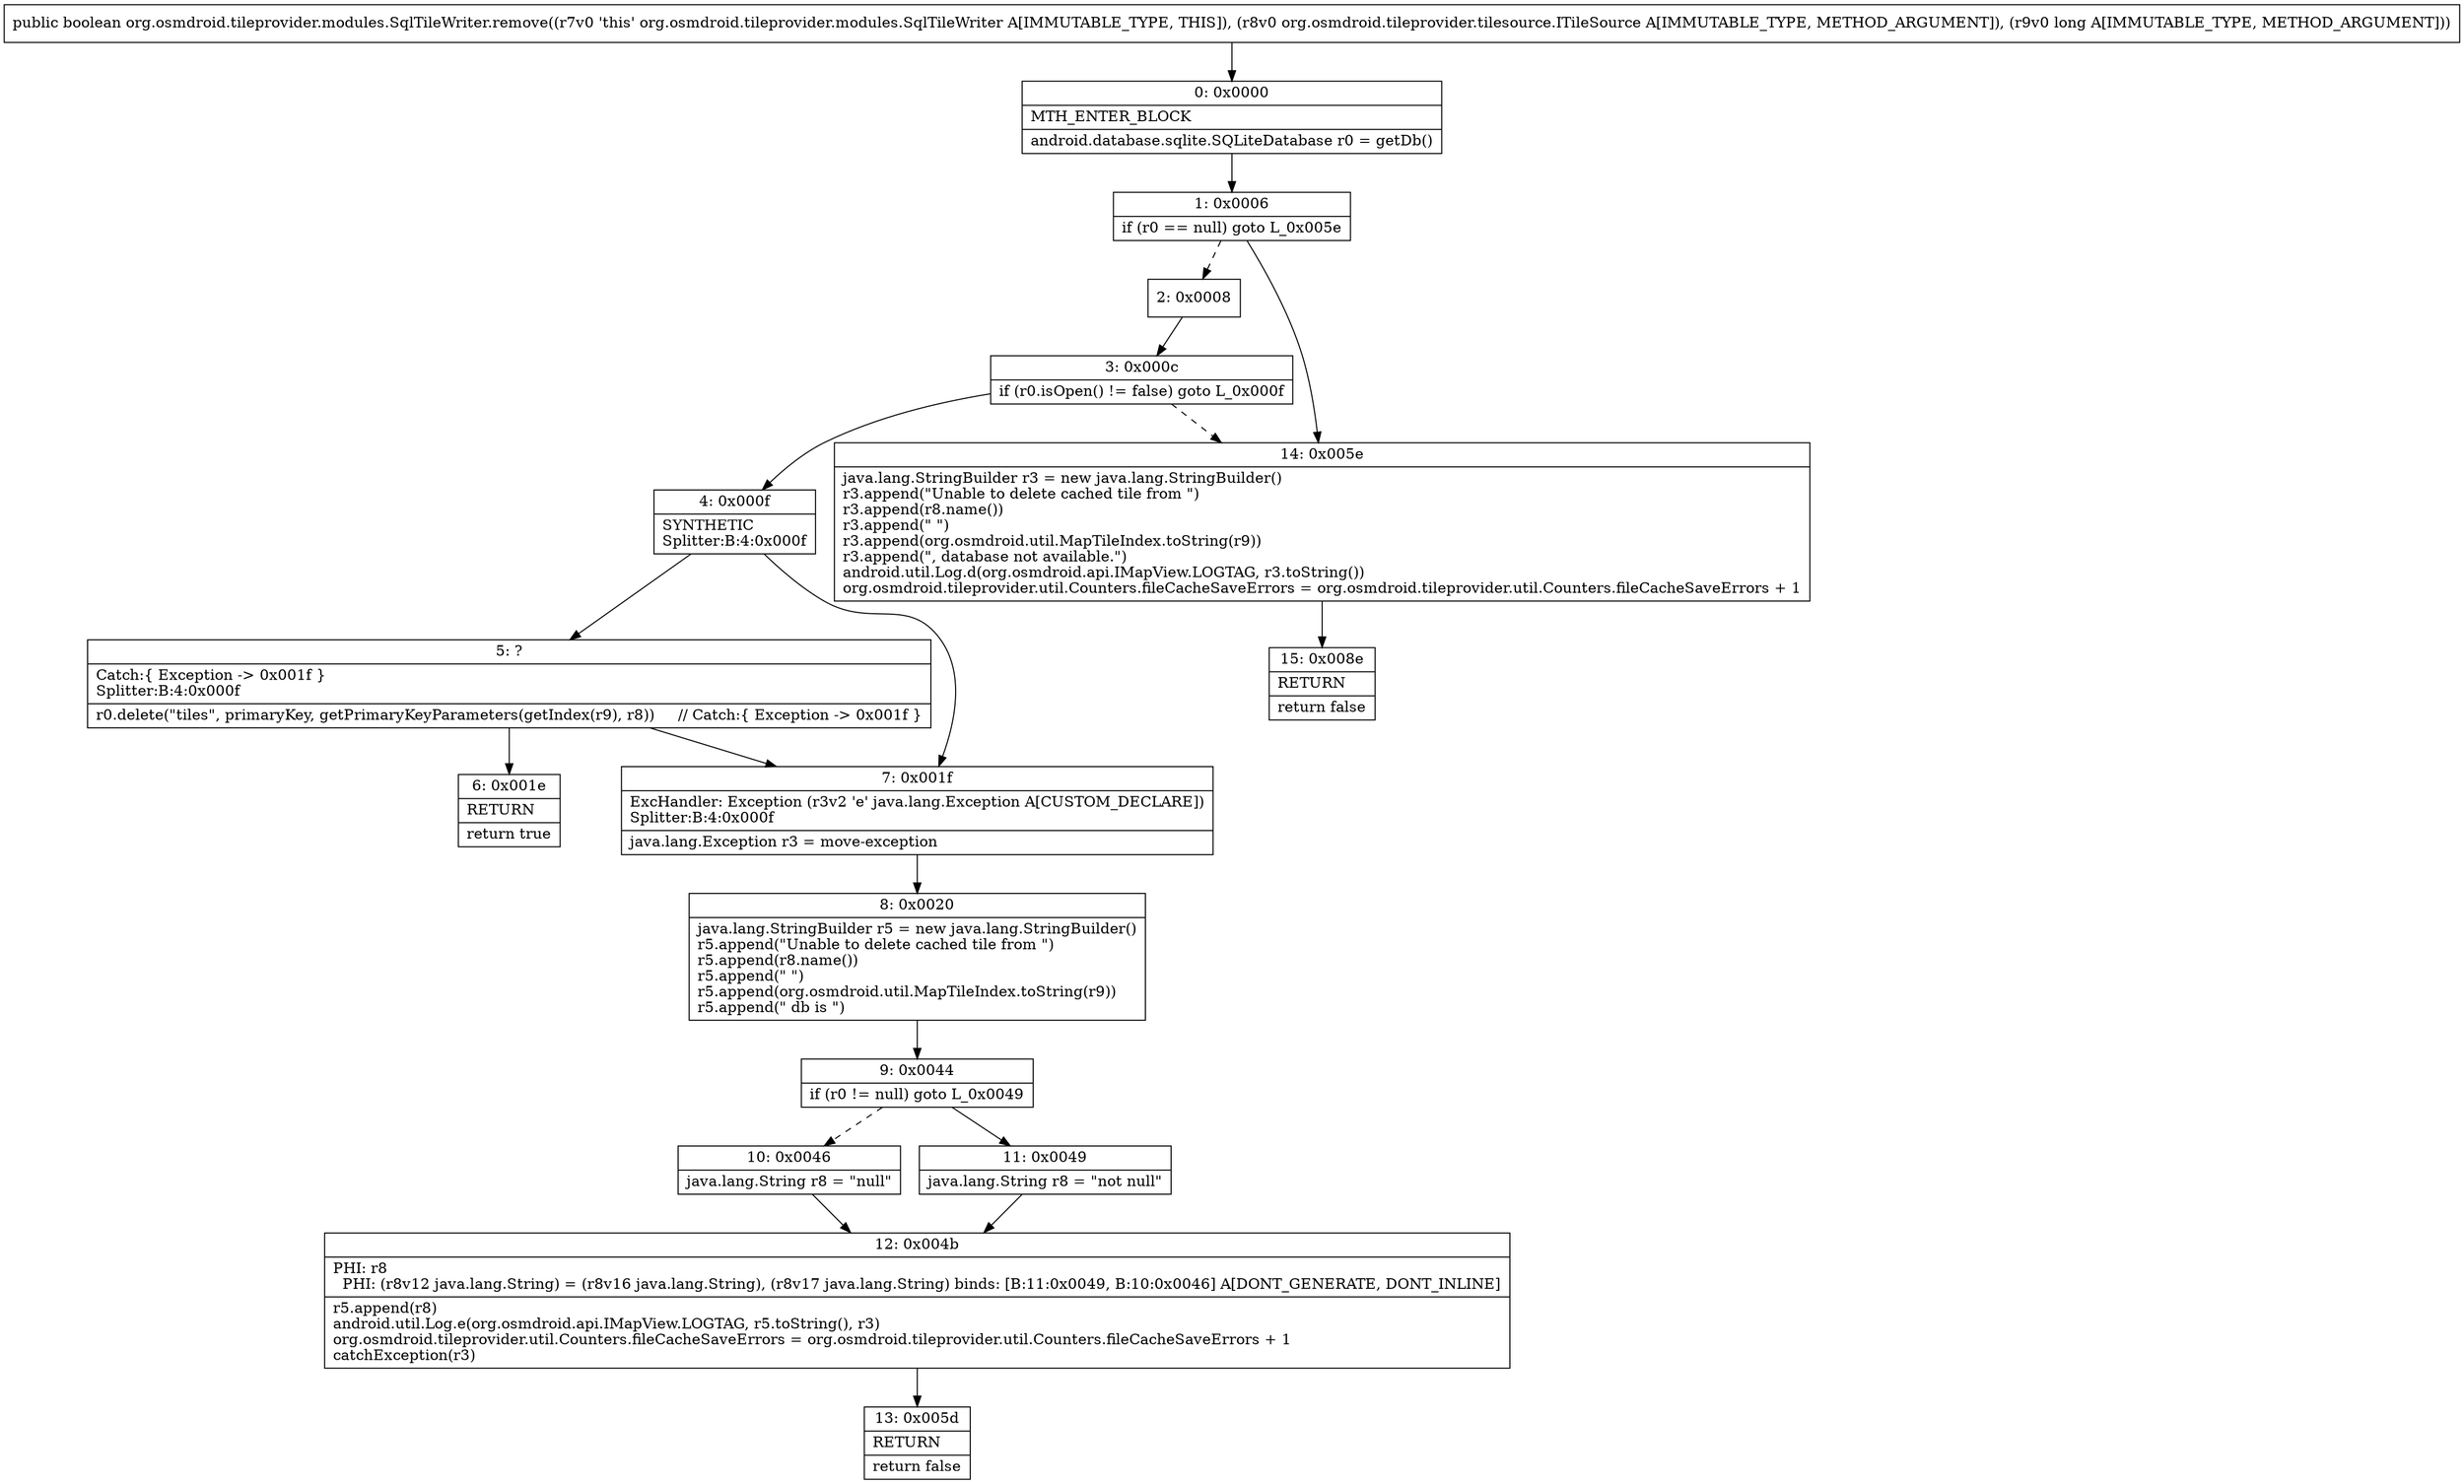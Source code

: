 digraph "CFG fororg.osmdroid.tileprovider.modules.SqlTileWriter.remove(Lorg\/osmdroid\/tileprovider\/tilesource\/ITileSource;J)Z" {
Node_0 [shape=record,label="{0\:\ 0x0000|MTH_ENTER_BLOCK\l|android.database.sqlite.SQLiteDatabase r0 = getDb()\l}"];
Node_1 [shape=record,label="{1\:\ 0x0006|if (r0 == null) goto L_0x005e\l}"];
Node_2 [shape=record,label="{2\:\ 0x0008}"];
Node_3 [shape=record,label="{3\:\ 0x000c|if (r0.isOpen() != false) goto L_0x000f\l}"];
Node_4 [shape=record,label="{4\:\ 0x000f|SYNTHETIC\lSplitter:B:4:0x000f\l}"];
Node_5 [shape=record,label="{5\:\ ?|Catch:\{ Exception \-\> 0x001f \}\lSplitter:B:4:0x000f\l|r0.delete(\"tiles\", primaryKey, getPrimaryKeyParameters(getIndex(r9), r8))     \/\/ Catch:\{ Exception \-\> 0x001f \}\l}"];
Node_6 [shape=record,label="{6\:\ 0x001e|RETURN\l|return true\l}"];
Node_7 [shape=record,label="{7\:\ 0x001f|ExcHandler: Exception (r3v2 'e' java.lang.Exception A[CUSTOM_DECLARE])\lSplitter:B:4:0x000f\l|java.lang.Exception r3 = move\-exception\l}"];
Node_8 [shape=record,label="{8\:\ 0x0020|java.lang.StringBuilder r5 = new java.lang.StringBuilder()\lr5.append(\"Unable to delete cached tile from \")\lr5.append(r8.name())\lr5.append(\" \")\lr5.append(org.osmdroid.util.MapTileIndex.toString(r9))\lr5.append(\" db is \")\l}"];
Node_9 [shape=record,label="{9\:\ 0x0044|if (r0 != null) goto L_0x0049\l}"];
Node_10 [shape=record,label="{10\:\ 0x0046|java.lang.String r8 = \"null\"\l}"];
Node_11 [shape=record,label="{11\:\ 0x0049|java.lang.String r8 = \"not null\"\l}"];
Node_12 [shape=record,label="{12\:\ 0x004b|PHI: r8 \l  PHI: (r8v12 java.lang.String) = (r8v16 java.lang.String), (r8v17 java.lang.String) binds: [B:11:0x0049, B:10:0x0046] A[DONT_GENERATE, DONT_INLINE]\l|r5.append(r8)\landroid.util.Log.e(org.osmdroid.api.IMapView.LOGTAG, r5.toString(), r3)\lorg.osmdroid.tileprovider.util.Counters.fileCacheSaveErrors = org.osmdroid.tileprovider.util.Counters.fileCacheSaveErrors + 1\lcatchException(r3)\l}"];
Node_13 [shape=record,label="{13\:\ 0x005d|RETURN\l|return false\l}"];
Node_14 [shape=record,label="{14\:\ 0x005e|java.lang.StringBuilder r3 = new java.lang.StringBuilder()\lr3.append(\"Unable to delete cached tile from \")\lr3.append(r8.name())\lr3.append(\" \")\lr3.append(org.osmdroid.util.MapTileIndex.toString(r9))\lr3.append(\", database not available.\")\landroid.util.Log.d(org.osmdroid.api.IMapView.LOGTAG, r3.toString())\lorg.osmdroid.tileprovider.util.Counters.fileCacheSaveErrors = org.osmdroid.tileprovider.util.Counters.fileCacheSaveErrors + 1\l}"];
Node_15 [shape=record,label="{15\:\ 0x008e|RETURN\l|return false\l}"];
MethodNode[shape=record,label="{public boolean org.osmdroid.tileprovider.modules.SqlTileWriter.remove((r7v0 'this' org.osmdroid.tileprovider.modules.SqlTileWriter A[IMMUTABLE_TYPE, THIS]), (r8v0 org.osmdroid.tileprovider.tilesource.ITileSource A[IMMUTABLE_TYPE, METHOD_ARGUMENT]), (r9v0 long A[IMMUTABLE_TYPE, METHOD_ARGUMENT])) }"];
MethodNode -> Node_0;
Node_0 -> Node_1;
Node_1 -> Node_2[style=dashed];
Node_1 -> Node_14;
Node_2 -> Node_3;
Node_3 -> Node_4;
Node_3 -> Node_14[style=dashed];
Node_4 -> Node_5;
Node_4 -> Node_7;
Node_5 -> Node_6;
Node_5 -> Node_7;
Node_7 -> Node_8;
Node_8 -> Node_9;
Node_9 -> Node_10[style=dashed];
Node_9 -> Node_11;
Node_10 -> Node_12;
Node_11 -> Node_12;
Node_12 -> Node_13;
Node_14 -> Node_15;
}

